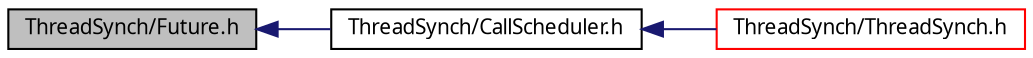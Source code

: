 digraph G
{
  edge [fontname="FreeSans.ttf",fontsize=10,labelfontname="FreeSans.ttf",labelfontsize=10];
  node [fontname="FreeSans.ttf",fontsize=10,shape=record];
  rankdir=LR;
  Node1 [label="ThreadSynch/Future.h",height=0.2,width=0.4,color="black", fillcolor="grey75", style="filled" fontcolor="black"];
  Node1 -> Node2 [dir=back,color="midnightblue",fontsize=10,style="solid",fontname="FreeSans.ttf"];
  Node2 [label="ThreadSynch/CallScheduler.h",height=0.2,width=0.4,color="black", fillcolor="white", style="filled",URL="$_call_scheduler_8h.html"];
  Node2 -> Node3 [dir=back,color="midnightblue",fontsize=10,style="solid",fontname="FreeSans.ttf"];
  Node3 [label="ThreadSynch/ThreadSynch.h",height=0.2,width=0.4,color="red", fillcolor="white", style="filled",URL="$_thread_synch_8h.html"];
}
